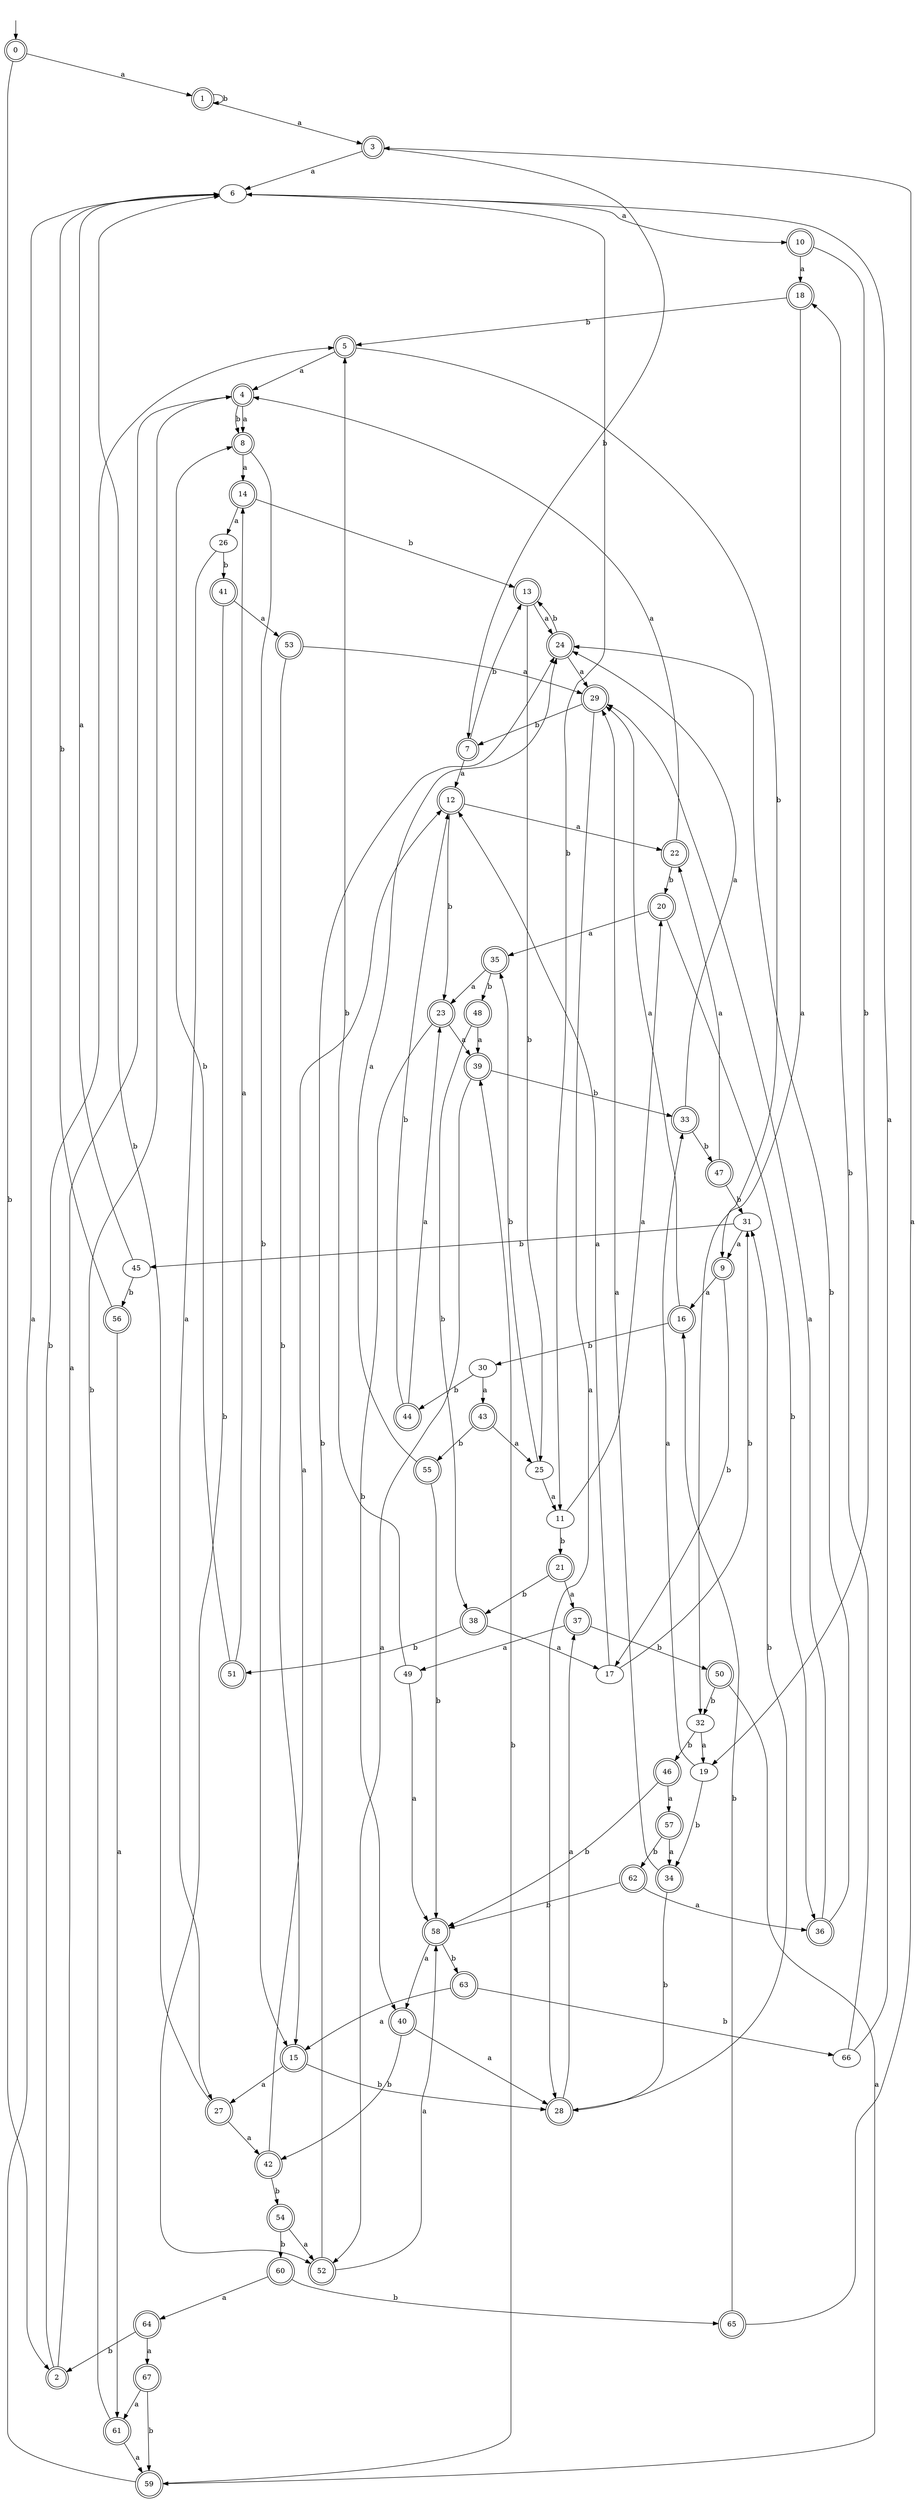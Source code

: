 digraph RandomDFA {
  __start0 [label="", shape=none];
  __start0 -> 0 [label=""];
  0 [shape=circle] [shape=doublecircle]
  0 -> 1 [label="a"]
  0 -> 2 [label="b"]
  1 [shape=doublecircle]
  1 -> 3 [label="a"]
  1 -> 1 [label="b"]
  2 [shape=doublecircle]
  2 -> 4 [label="a"]
  2 -> 5 [label="b"]
  3 [shape=doublecircle]
  3 -> 6 [label="a"]
  3 -> 7 [label="b"]
  4 [shape=doublecircle]
  4 -> 8 [label="a"]
  4 -> 8 [label="b"]
  5 [shape=doublecircle]
  5 -> 4 [label="a"]
  5 -> 9 [label="b"]
  6
  6 -> 10 [label="a"]
  6 -> 11 [label="b"]
  7 [shape=doublecircle]
  7 -> 12 [label="a"]
  7 -> 13 [label="b"]
  8 [shape=doublecircle]
  8 -> 14 [label="a"]
  8 -> 15 [label="b"]
  9 [shape=doublecircle]
  9 -> 16 [label="a"]
  9 -> 17 [label="b"]
  10 [shape=doublecircle]
  10 -> 18 [label="a"]
  10 -> 19 [label="b"]
  11
  11 -> 20 [label="a"]
  11 -> 21 [label="b"]
  12 [shape=doublecircle]
  12 -> 22 [label="a"]
  12 -> 23 [label="b"]
  13 [shape=doublecircle]
  13 -> 24 [label="a"]
  13 -> 25 [label="b"]
  14 [shape=doublecircle]
  14 -> 26 [label="a"]
  14 -> 13 [label="b"]
  15 [shape=doublecircle]
  15 -> 27 [label="a"]
  15 -> 28 [label="b"]
  16 [shape=doublecircle]
  16 -> 29 [label="a"]
  16 -> 30 [label="b"]
  17
  17 -> 12 [label="a"]
  17 -> 31 [label="b"]
  18 [shape=doublecircle]
  18 -> 32 [label="a"]
  18 -> 5 [label="b"]
  19
  19 -> 33 [label="a"]
  19 -> 34 [label="b"]
  20 [shape=doublecircle]
  20 -> 35 [label="a"]
  20 -> 36 [label="b"]
  21 [shape=doublecircle]
  21 -> 37 [label="a"]
  21 -> 38 [label="b"]
  22 [shape=doublecircle]
  22 -> 4 [label="a"]
  22 -> 20 [label="b"]
  23 [shape=doublecircle]
  23 -> 39 [label="a"]
  23 -> 40 [label="b"]
  24 [shape=doublecircle]
  24 -> 29 [label="a"]
  24 -> 13 [label="b"]
  25
  25 -> 11 [label="a"]
  25 -> 35 [label="b"]
  26
  26 -> 27 [label="a"]
  26 -> 41 [label="b"]
  27 [shape=doublecircle]
  27 -> 42 [label="a"]
  27 -> 6 [label="b"]
  28 [shape=doublecircle]
  28 -> 37 [label="a"]
  28 -> 31 [label="b"]
  29 [shape=doublecircle]
  29 -> 28 [label="a"]
  29 -> 7 [label="b"]
  30
  30 -> 43 [label="a"]
  30 -> 44 [label="b"]
  31
  31 -> 9 [label="a"]
  31 -> 45 [label="b"]
  32
  32 -> 19 [label="a"]
  32 -> 46 [label="b"]
  33 [shape=doublecircle]
  33 -> 24 [label="a"]
  33 -> 47 [label="b"]
  34 [shape=doublecircle]
  34 -> 29 [label="a"]
  34 -> 28 [label="b"]
  35 [shape=doublecircle]
  35 -> 23 [label="a"]
  35 -> 48 [label="b"]
  36 [shape=doublecircle]
  36 -> 29 [label="a"]
  36 -> 24 [label="b"]
  37 [shape=doublecircle]
  37 -> 49 [label="a"]
  37 -> 50 [label="b"]
  38 [shape=doublecircle]
  38 -> 17 [label="a"]
  38 -> 51 [label="b"]
  39 [shape=doublecircle]
  39 -> 52 [label="a"]
  39 -> 33 [label="b"]
  40 [shape=doublecircle]
  40 -> 28 [label="a"]
  40 -> 42 [label="b"]
  41 [shape=doublecircle]
  41 -> 53 [label="a"]
  41 -> 52 [label="b"]
  42 [shape=doublecircle]
  42 -> 12 [label="a"]
  42 -> 54 [label="b"]
  43 [shape=doublecircle]
  43 -> 25 [label="a"]
  43 -> 55 [label="b"]
  44 [shape=doublecircle]
  44 -> 23 [label="a"]
  44 -> 12 [label="b"]
  45
  45 -> 6 [label="a"]
  45 -> 56 [label="b"]
  46 [shape=doublecircle]
  46 -> 57 [label="a"]
  46 -> 58 [label="b"]
  47 [shape=doublecircle]
  47 -> 22 [label="a"]
  47 -> 31 [label="b"]
  48 [shape=doublecircle]
  48 -> 39 [label="a"]
  48 -> 38 [label="b"]
  49
  49 -> 58 [label="a"]
  49 -> 5 [label="b"]
  50 [shape=doublecircle]
  50 -> 59 [label="a"]
  50 -> 32 [label="b"]
  51 [shape=doublecircle]
  51 -> 14 [label="a"]
  51 -> 8 [label="b"]
  52 [shape=doublecircle]
  52 -> 58 [label="a"]
  52 -> 24 [label="b"]
  53 [shape=doublecircle]
  53 -> 29 [label="a"]
  53 -> 15 [label="b"]
  54 [shape=doublecircle]
  54 -> 52 [label="a"]
  54 -> 60 [label="b"]
  55 [shape=doublecircle]
  55 -> 24 [label="a"]
  55 -> 58 [label="b"]
  56 [shape=doublecircle]
  56 -> 61 [label="a"]
  56 -> 6 [label="b"]
  57 [shape=doublecircle]
  57 -> 34 [label="a"]
  57 -> 62 [label="b"]
  58 [shape=doublecircle]
  58 -> 40 [label="a"]
  58 -> 63 [label="b"]
  59 [shape=doublecircle]
  59 -> 6 [label="a"]
  59 -> 39 [label="b"]
  60 [shape=doublecircle]
  60 -> 64 [label="a"]
  60 -> 65 [label="b"]
  61 [shape=doublecircle]
  61 -> 59 [label="a"]
  61 -> 4 [label="b"]
  62 [shape=doublecircle]
  62 -> 36 [label="a"]
  62 -> 58 [label="b"]
  63 [shape=doublecircle]
  63 -> 15 [label="a"]
  63 -> 66 [label="b"]
  64 [shape=doublecircle]
  64 -> 67 [label="a"]
  64 -> 2 [label="b"]
  65 [shape=doublecircle]
  65 -> 3 [label="a"]
  65 -> 16 [label="b"]
  66
  66 -> 6 [label="a"]
  66 -> 18 [label="b"]
  67 [shape=doublecircle]
  67 -> 61 [label="a"]
  67 -> 59 [label="b"]
}
